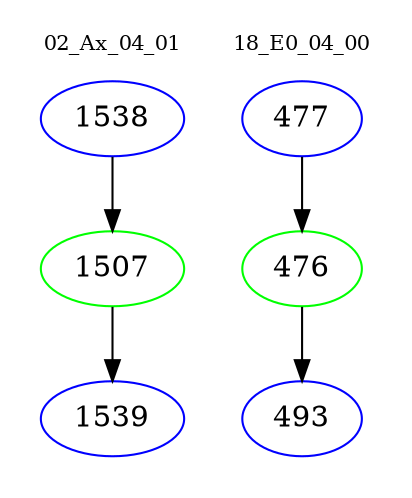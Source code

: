 digraph{
subgraph cluster_0 {
color = white
label = "02_Ax_04_01";
fontsize=10;
T0_1538 [label="1538", color="blue"]
T0_1538 -> T0_1507 [color="black"]
T0_1507 [label="1507", color="green"]
T0_1507 -> T0_1539 [color="black"]
T0_1539 [label="1539", color="blue"]
}
subgraph cluster_1 {
color = white
label = "18_E0_04_00";
fontsize=10;
T1_477 [label="477", color="blue"]
T1_477 -> T1_476 [color="black"]
T1_476 [label="476", color="green"]
T1_476 -> T1_493 [color="black"]
T1_493 [label="493", color="blue"]
}
}

